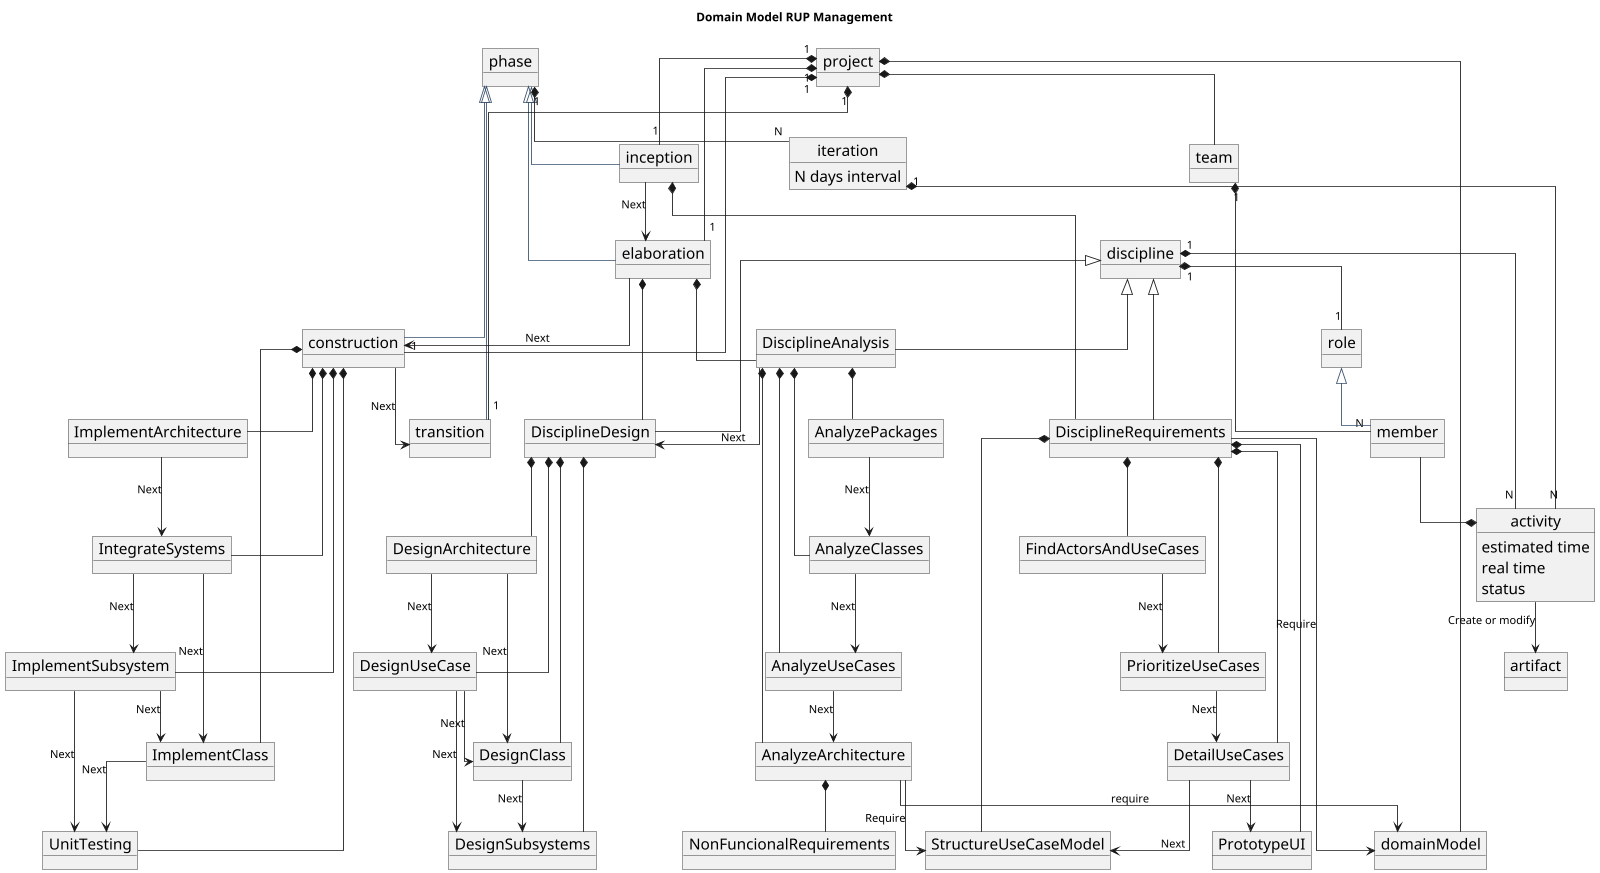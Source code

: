 ﻿@startuml
top to bottom direction
skinparam Linetype ortho
skinparam shadowing false
skinparam objectFontSize 18
scale max 1600 width
title Domain Model RUP Management

object project
object phase
object team
object iteration
object activity
object inception
object elaboration
object construction
object transition
object DisciplineRequirements
object domainModel
object role
object discipline
object member
object artifact
object AnalyzeArchitecture
object AnalyzeUseCases
object AnalyzeClasses
object AnalyzePackages
object DesignArchitecture
object DesignClass
object DesignUseCase
object DesignSubsystems
object DisciplineAnalysis
object DisciplineDesign
object FindActorsAndUseCases
object PrioritizeUseCases
object DetailUseCases
object PrototypeUI
object StructureUseCaseModel
object NonFuncionalRequirements
object ImplementArchitecture
object IntegrateSystems
object ImplementClass
object ImplementSubsystem
object UnitTesting

phase <|-[#374F6B]- inception
inception *-d- DisciplineRequirements
DisciplineRequirements *-- FindActorsAndUseCases
DisciplineRequirements *-- PrioritizeUseCases  
DisciplineRequirements *-- StructureUseCaseModel
DisciplineRequirements *-- DetailUseCases
DisciplineRequirements *-- PrototypeUI
phase <|-[#374F6B]- elaboration

phase <|-[#374F6B]- construction
phase <|-[#374F6B]- transition

project "1" *-- "1" inception 
project "1" *-- "1" elaboration
project "1" *-- "1" construction
project "1" *-- "1" transition
project *-- team
team "1" *-- "N" member
role <|-[#374F6B]- member

discipline "1" *-- "1" role
discipline "1" *-- "N" activity
discipline <|--  DisciplineRequirements
discipline <|--  DisciplineAnalysis
discipline <|--  DisciplineDesign

DisciplineRequirements --> domainModel  : Require
project *-- domainModel
inception --> elaboration : Next
elaboration *-- DisciplineAnalysis
DisciplineAnalysis --> DisciplineDesign : Next
DisciplineAnalysis *-- AnalyzeArchitecture
AnalyzeArchitecture *-- NonFuncionalRequirements
AnalyzeArchitecture --> domainModel : require
AnalyzeArchitecture --> StructureUseCaseModel : Require
DisciplineAnalysis *-d- AnalyzeUseCases
DisciplineAnalysis *-d- AnalyzeClasses
DisciplineAnalysis *-d- AnalyzePackages

AnalyzeUseCases --> AnalyzeArchitecture : Next
AnalyzeClasses --> AnalyzeUseCases : Next
AnalyzePackages --> AnalyzeClasses : Next
elaboration *-- DisciplineDesign
DisciplineDesign *-d- DesignArchitecture
DisciplineDesign *-d- DesignClass
DisciplineDesign *-d- DesignUseCase
DisciplineDesign *-d- DesignSubsystems
DesignArchitecture --> DesignClass : Next
DesignArchitecture --> DesignUseCase : Next
DesignUseCase --> DesignClass : Next
DesignClass --> DesignSubsystems : Next
DesignUseCase --> DesignSubsystems : Next

elaboration --> construction : Next
construction *-d- ImplementArchitecture
construction *-d- IntegrateSystems
construction *-d- ImplementClass
construction *-d- ImplementSubsystem
construction *-d- UnitTesting
ImplementArchitecture --> IntegrateSystems: Next
IntegrateSystems --> ImplementClass : Next
IntegrateSystems --> ImplementSubsystem : Next
ImplementClass --> UnitTesting : Next
ImplementSubsystem --> UnitTesting : Next
ImplementSubsystem --> ImplementClass : Next
construction --> transition: Next

phase "1" *-- "N" iteration 
iteration "1" *-- "N" activity
member --* activity 

activity --> artifact : Create or modify

FindActorsAndUseCases --> PrioritizeUseCases : Next
PrioritizeUseCases --> DetailUseCases: Next
DetailUseCases --> PrototypeUI: Next
DetailUseCases --> StructureUseCaseModel: Next

iteration : N days interval
activity : estimated time
activity : real time
activity : status

 
@enduml
